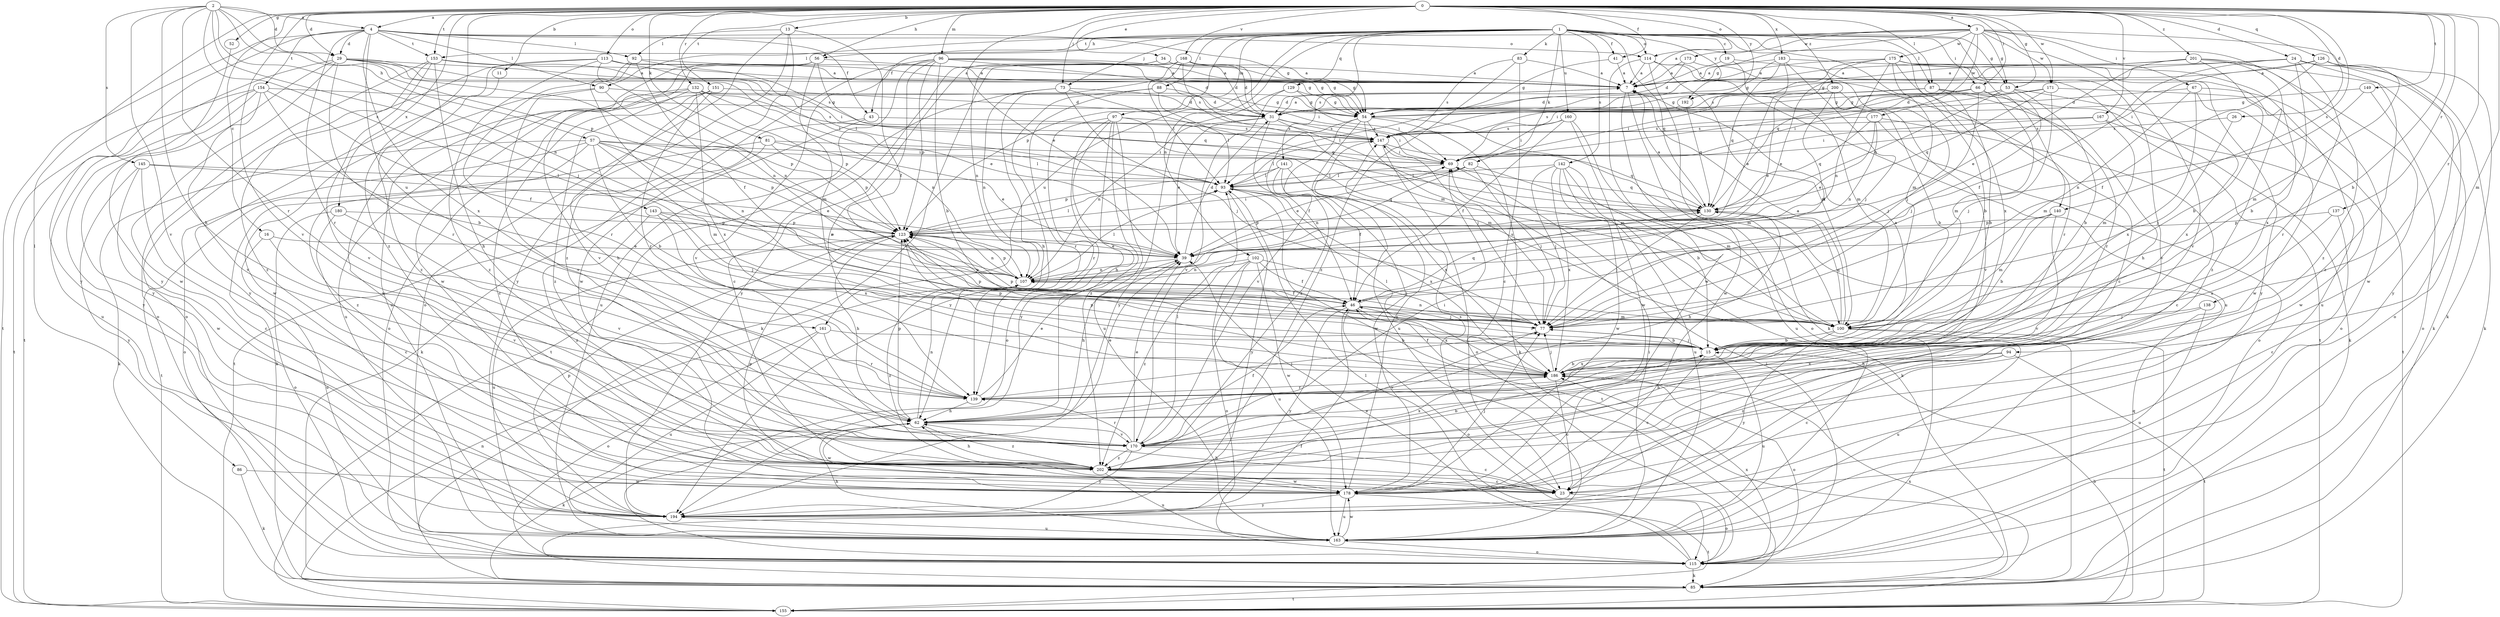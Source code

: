 strict digraph  {
0;
1;
2;
3;
4;
7;
11;
13;
15;
16;
19;
23;
24;
26;
29;
31;
34;
39;
41;
43;
46;
52;
53;
54;
56;
57;
62;
66;
67;
69;
73;
77;
81;
82;
83;
85;
86;
87;
88;
90;
92;
93;
94;
96;
97;
100;
102;
107;
113;
114;
115;
123;
126;
129;
130;
132;
137;
138;
139;
140;
141;
142;
143;
145;
147;
149;
151;
153;
154;
155;
160;
161;
163;
167;
168;
170;
171;
173;
175;
177;
178;
180;
183;
186;
192;
194;
200;
201;
202;
0 -> 3  [label=a];
0 -> 4  [label=a];
0 -> 11  [label=b];
0 -> 13  [label=b];
0 -> 15  [label=b];
0 -> 16  [label=c];
0 -> 24  [label=d];
0 -> 26  [label=d];
0 -> 29  [label=d];
0 -> 34  [label=e];
0 -> 39  [label=e];
0 -> 41  [label=f];
0 -> 52  [label=g];
0 -> 53  [label=g];
0 -> 56  [label=h];
0 -> 66  [label=i];
0 -> 73  [label=j];
0 -> 81  [label=k];
0 -> 86  [label=l];
0 -> 87  [label=l];
0 -> 94  [label=m];
0 -> 96  [label=m];
0 -> 113  [label=o];
0 -> 114  [label=o];
0 -> 126  [label=q];
0 -> 132  [label=r];
0 -> 137  [label=r];
0 -> 138  [label=r];
0 -> 140  [label=s];
0 -> 149  [label=t];
0 -> 151  [label=t];
0 -> 153  [label=t];
0 -> 167  [label=v];
0 -> 168  [label=v];
0 -> 170  [label=v];
0 -> 171  [label=w];
0 -> 180  [label=x];
0 -> 183  [label=x];
0 -> 192  [label=y];
0 -> 200  [label=z];
0 -> 201  [label=z];
0 -> 202  [label=z];
1 -> 19  [label=c];
1 -> 41  [label=f];
1 -> 43  [label=f];
1 -> 53  [label=g];
1 -> 56  [label=h];
1 -> 66  [label=i];
1 -> 73  [label=j];
1 -> 82  [label=k];
1 -> 83  [label=k];
1 -> 87  [label=l];
1 -> 88  [label=l];
1 -> 90  [label=l];
1 -> 97  [label=m];
1 -> 100  [label=m];
1 -> 102  [label=n];
1 -> 114  [label=o];
1 -> 123  [label=p];
1 -> 129  [label=q];
1 -> 130  [label=q];
1 -> 140  [label=s];
1 -> 141  [label=s];
1 -> 142  [label=s];
1 -> 160  [label=u];
1 -> 161  [label=u];
1 -> 186  [label=x];
1 -> 192  [label=y];
2 -> 4  [label=a];
2 -> 29  [label=d];
2 -> 57  [label=h];
2 -> 62  [label=h];
2 -> 77  [label=j];
2 -> 107  [label=n];
2 -> 123  [label=p];
2 -> 139  [label=r];
2 -> 143  [label=s];
2 -> 145  [label=s];
2 -> 170  [label=v];
3 -> 7  [label=a];
3 -> 53  [label=g];
3 -> 54  [label=g];
3 -> 67  [label=i];
3 -> 85  [label=k];
3 -> 130  [label=q];
3 -> 153  [label=t];
3 -> 170  [label=v];
3 -> 171  [label=w];
3 -> 173  [label=w];
3 -> 175  [label=w];
3 -> 177  [label=w];
3 -> 202  [label=z];
4 -> 29  [label=d];
4 -> 43  [label=f];
4 -> 54  [label=g];
4 -> 90  [label=l];
4 -> 92  [label=l];
4 -> 114  [label=o];
4 -> 139  [label=r];
4 -> 153  [label=t];
4 -> 154  [label=t];
4 -> 155  [label=t];
4 -> 161  [label=u];
4 -> 186  [label=x];
4 -> 194  [label=y];
7 -> 31  [label=d];
7 -> 115  [label=o];
7 -> 178  [label=w];
11 -> 202  [label=z];
13 -> 46  [label=f];
13 -> 92  [label=l];
13 -> 115  [label=o];
13 -> 194  [label=y];
13 -> 202  [label=z];
15 -> 7  [label=a];
15 -> 23  [label=c];
15 -> 46  [label=f];
15 -> 77  [label=j];
15 -> 123  [label=p];
15 -> 163  [label=u];
15 -> 186  [label=x];
16 -> 39  [label=e];
16 -> 163  [label=u];
16 -> 170  [label=v];
19 -> 7  [label=a];
19 -> 100  [label=m];
19 -> 155  [label=t];
23 -> 62  [label=h];
23 -> 115  [label=o];
23 -> 123  [label=p];
23 -> 147  [label=s];
24 -> 7  [label=a];
24 -> 15  [label=b];
24 -> 46  [label=f];
24 -> 54  [label=g];
24 -> 85  [label=k];
24 -> 115  [label=o];
24 -> 139  [label=r];
24 -> 202  [label=z];
26 -> 77  [label=j];
26 -> 147  [label=s];
29 -> 7  [label=a];
29 -> 39  [label=e];
29 -> 54  [label=g];
29 -> 93  [label=l];
29 -> 107  [label=n];
29 -> 139  [label=r];
29 -> 155  [label=t];
29 -> 178  [label=w];
29 -> 194  [label=y];
31 -> 7  [label=a];
31 -> 39  [label=e];
31 -> 46  [label=f];
31 -> 69  [label=i];
31 -> 100  [label=m];
31 -> 107  [label=n];
31 -> 147  [label=s];
34 -> 7  [label=a];
34 -> 23  [label=c];
34 -> 31  [label=d];
34 -> 54  [label=g];
34 -> 107  [label=n];
39 -> 31  [label=d];
39 -> 62  [label=h];
39 -> 107  [label=n];
41 -> 7  [label=a];
41 -> 54  [label=g];
43 -> 85  [label=k];
43 -> 147  [label=s];
43 -> 155  [label=t];
46 -> 77  [label=j];
46 -> 100  [label=m];
46 -> 115  [label=o];
46 -> 123  [label=p];
46 -> 130  [label=q];
46 -> 186  [label=x];
46 -> 194  [label=y];
52 -> 194  [label=y];
53 -> 15  [label=b];
53 -> 54  [label=g];
53 -> 77  [label=j];
53 -> 130  [label=q];
53 -> 147  [label=s];
53 -> 186  [label=x];
54 -> 77  [label=j];
54 -> 85  [label=k];
54 -> 100  [label=m];
54 -> 147  [label=s];
54 -> 163  [label=u];
54 -> 170  [label=v];
54 -> 202  [label=z];
56 -> 7  [label=a];
56 -> 100  [label=m];
56 -> 130  [label=q];
56 -> 163  [label=u];
56 -> 170  [label=v];
56 -> 178  [label=w];
57 -> 15  [label=b];
57 -> 69  [label=i];
57 -> 85  [label=k];
57 -> 93  [label=l];
57 -> 100  [label=m];
57 -> 107  [label=n];
57 -> 115  [label=o];
57 -> 123  [label=p];
57 -> 202  [label=z];
62 -> 39  [label=e];
62 -> 85  [label=k];
62 -> 107  [label=n];
62 -> 123  [label=p];
62 -> 170  [label=v];
62 -> 178  [label=w];
62 -> 202  [label=z];
66 -> 54  [label=g];
66 -> 69  [label=i];
66 -> 77  [label=j];
66 -> 100  [label=m];
66 -> 139  [label=r];
67 -> 31  [label=d];
67 -> 100  [label=m];
67 -> 115  [label=o];
67 -> 178  [label=w];
67 -> 186  [label=x];
69 -> 93  [label=l];
69 -> 130  [label=q];
73 -> 31  [label=d];
73 -> 77  [label=j];
73 -> 107  [label=n];
73 -> 130  [label=q];
73 -> 155  [label=t];
77 -> 15  [label=b];
77 -> 107  [label=n];
77 -> 123  [label=p];
77 -> 147  [label=s];
77 -> 170  [label=v];
81 -> 39  [label=e];
81 -> 69  [label=i];
81 -> 85  [label=k];
81 -> 123  [label=p];
81 -> 155  [label=t];
82 -> 39  [label=e];
82 -> 77  [label=j];
82 -> 93  [label=l];
82 -> 100  [label=m];
82 -> 107  [label=n];
83 -> 7  [label=a];
83 -> 23  [label=c];
83 -> 147  [label=s];
83 -> 202  [label=z];
85 -> 46  [label=f];
85 -> 155  [label=t];
85 -> 186  [label=x];
86 -> 85  [label=k];
86 -> 178  [label=w];
87 -> 15  [label=b];
87 -> 31  [label=d];
87 -> 62  [label=h];
87 -> 69  [label=i];
87 -> 85  [label=k];
88 -> 31  [label=d];
88 -> 93  [label=l];
88 -> 139  [label=r];
88 -> 194  [label=y];
90 -> 54  [label=g];
90 -> 123  [label=p];
90 -> 170  [label=v];
90 -> 178  [label=w];
92 -> 7  [label=a];
92 -> 46  [label=f];
92 -> 77  [label=j];
92 -> 139  [label=r];
92 -> 147  [label=s];
93 -> 130  [label=q];
93 -> 155  [label=t];
93 -> 186  [label=x];
93 -> 194  [label=y];
94 -> 23  [label=c];
94 -> 62  [label=h];
94 -> 155  [label=t];
94 -> 186  [label=x];
94 -> 202  [label=z];
96 -> 7  [label=a];
96 -> 15  [label=b];
96 -> 31  [label=d];
96 -> 54  [label=g];
96 -> 123  [label=p];
96 -> 139  [label=r];
96 -> 147  [label=s];
96 -> 163  [label=u];
96 -> 170  [label=v];
96 -> 178  [label=w];
97 -> 62  [label=h];
97 -> 100  [label=m];
97 -> 115  [label=o];
97 -> 139  [label=r];
97 -> 147  [label=s];
97 -> 163  [label=u];
97 -> 194  [label=y];
97 -> 202  [label=z];
100 -> 7  [label=a];
100 -> 15  [label=b];
100 -> 123  [label=p];
100 -> 130  [label=q];
100 -> 155  [label=t];
100 -> 163  [label=u];
100 -> 194  [label=y];
102 -> 46  [label=f];
102 -> 77  [label=j];
102 -> 107  [label=n];
102 -> 115  [label=o];
102 -> 163  [label=u];
102 -> 178  [label=w];
102 -> 202  [label=z];
107 -> 46  [label=f];
107 -> 93  [label=l];
107 -> 123  [label=p];
107 -> 202  [label=z];
113 -> 7  [label=a];
113 -> 54  [label=g];
113 -> 69  [label=i];
113 -> 107  [label=n];
113 -> 115  [label=o];
113 -> 194  [label=y];
113 -> 202  [label=z];
114 -> 7  [label=a];
114 -> 23  [label=c];
114 -> 85  [label=k];
114 -> 100  [label=m];
114 -> 163  [label=u];
114 -> 178  [label=w];
115 -> 39  [label=e];
115 -> 69  [label=i];
115 -> 85  [label=k];
115 -> 93  [label=l];
115 -> 186  [label=x];
123 -> 39  [label=e];
123 -> 62  [label=h];
123 -> 69  [label=i];
123 -> 93  [label=l];
123 -> 107  [label=n];
123 -> 163  [label=u];
126 -> 7  [label=a];
126 -> 46  [label=f];
126 -> 69  [label=i];
126 -> 100  [label=m];
126 -> 194  [label=y];
129 -> 54  [label=g];
129 -> 69  [label=i];
129 -> 170  [label=v];
129 -> 194  [label=y];
130 -> 7  [label=a];
130 -> 62  [label=h];
130 -> 77  [label=j];
130 -> 123  [label=p];
132 -> 54  [label=g];
132 -> 107  [label=n];
132 -> 123  [label=p];
132 -> 147  [label=s];
132 -> 163  [label=u];
132 -> 178  [label=w];
132 -> 186  [label=x];
132 -> 202  [label=z];
137 -> 23  [label=c];
137 -> 123  [label=p];
137 -> 186  [label=x];
138 -> 62  [label=h];
138 -> 77  [label=j];
138 -> 163  [label=u];
139 -> 39  [label=e];
139 -> 62  [label=h];
139 -> 77  [label=j];
140 -> 15  [label=b];
140 -> 100  [label=m];
140 -> 123  [label=p];
140 -> 170  [label=v];
141 -> 46  [label=f];
141 -> 93  [label=l];
141 -> 123  [label=p];
141 -> 178  [label=w];
141 -> 186  [label=x];
142 -> 15  [label=b];
142 -> 77  [label=j];
142 -> 85  [label=k];
142 -> 93  [label=l];
142 -> 163  [label=u];
142 -> 178  [label=w];
142 -> 186  [label=x];
143 -> 39  [label=e];
143 -> 77  [label=j];
143 -> 123  [label=p];
143 -> 186  [label=x];
143 -> 202  [label=z];
145 -> 23  [label=c];
145 -> 39  [label=e];
145 -> 93  [label=l];
145 -> 178  [label=w];
145 -> 194  [label=y];
147 -> 69  [label=i];
147 -> 93  [label=l];
147 -> 115  [label=o];
147 -> 130  [label=q];
149 -> 54  [label=g];
149 -> 107  [label=n];
149 -> 115  [label=o];
151 -> 23  [label=c];
151 -> 31  [label=d];
151 -> 62  [label=h];
151 -> 115  [label=o];
151 -> 139  [label=r];
153 -> 7  [label=a];
153 -> 62  [label=h];
153 -> 93  [label=l];
153 -> 115  [label=o];
153 -> 170  [label=v];
153 -> 202  [label=z];
154 -> 15  [label=b];
154 -> 46  [label=f];
154 -> 54  [label=g];
154 -> 155  [label=t];
154 -> 163  [label=u];
154 -> 170  [label=v];
154 -> 194  [label=y];
155 -> 15  [label=b];
155 -> 107  [label=n];
155 -> 130  [label=q];
160 -> 46  [label=f];
160 -> 69  [label=i];
160 -> 147  [label=s];
160 -> 163  [label=u];
160 -> 178  [label=w];
161 -> 15  [label=b];
161 -> 115  [label=o];
161 -> 139  [label=r];
161 -> 163  [label=u];
163 -> 62  [label=h];
163 -> 69  [label=i];
163 -> 115  [label=o];
163 -> 178  [label=w];
167 -> 69  [label=i];
167 -> 100  [label=m];
167 -> 147  [label=s];
167 -> 178  [label=w];
168 -> 7  [label=a];
168 -> 31  [label=d];
168 -> 62  [label=h];
168 -> 69  [label=i];
168 -> 85  [label=k];
168 -> 93  [label=l];
168 -> 100  [label=m];
168 -> 194  [label=y];
170 -> 23  [label=c];
170 -> 39  [label=e];
170 -> 46  [label=f];
170 -> 69  [label=i];
170 -> 93  [label=l];
170 -> 139  [label=r];
170 -> 186  [label=x];
170 -> 194  [label=y];
170 -> 202  [label=z];
171 -> 31  [label=d];
171 -> 69  [label=i];
171 -> 77  [label=j];
171 -> 130  [label=q];
171 -> 155  [label=t];
173 -> 7  [label=a];
173 -> 31  [label=d];
173 -> 77  [label=j];
175 -> 7  [label=a];
175 -> 15  [label=b];
175 -> 39  [label=e];
175 -> 69  [label=i];
175 -> 107  [label=n];
175 -> 139  [label=r];
175 -> 163  [label=u];
175 -> 170  [label=v];
175 -> 202  [label=z];
177 -> 23  [label=c];
177 -> 39  [label=e];
177 -> 107  [label=n];
177 -> 115  [label=o];
177 -> 130  [label=q];
177 -> 147  [label=s];
178 -> 77  [label=j];
178 -> 147  [label=s];
178 -> 155  [label=t];
178 -> 163  [label=u];
178 -> 194  [label=y];
180 -> 23  [label=c];
180 -> 115  [label=o];
180 -> 123  [label=p];
180 -> 170  [label=v];
183 -> 7  [label=a];
183 -> 39  [label=e];
183 -> 54  [label=g];
183 -> 77  [label=j];
183 -> 130  [label=q];
183 -> 194  [label=y];
186 -> 15  [label=b];
186 -> 23  [label=c];
186 -> 46  [label=f];
186 -> 77  [label=j];
186 -> 93  [label=l];
186 -> 115  [label=o];
186 -> 123  [label=p];
186 -> 139  [label=r];
192 -> 93  [label=l];
192 -> 130  [label=q];
194 -> 123  [label=p];
194 -> 163  [label=u];
200 -> 15  [label=b];
200 -> 39  [label=e];
200 -> 46  [label=f];
200 -> 54  [label=g];
200 -> 170  [label=v];
201 -> 7  [label=a];
201 -> 15  [label=b];
201 -> 39  [label=e];
201 -> 85  [label=k];
201 -> 147  [label=s];
201 -> 178  [label=w];
201 -> 186  [label=x];
202 -> 15  [label=b];
202 -> 23  [label=c];
202 -> 62  [label=h];
202 -> 163  [label=u];
202 -> 178  [label=w];
}

